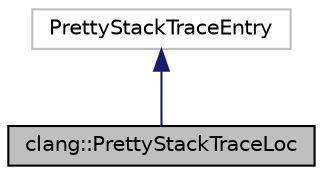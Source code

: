digraph "clang::PrettyStackTraceLoc"
{
 // LATEX_PDF_SIZE
  bgcolor="transparent";
  edge [fontname="Helvetica",fontsize="10",labelfontname="Helvetica",labelfontsize="10"];
  node [fontname="Helvetica",fontsize="10",shape=record];
  Node1 [label="clang::PrettyStackTraceLoc",height=0.2,width=0.4,color="black", fillcolor="grey75", style="filled", fontcolor="black",tooltip="If a crash happens while one of these objects are live, the message is printed out along with the spe..."];
  Node2 -> Node1 [dir="back",color="midnightblue",fontsize="10",style="solid",fontname="Helvetica"];
  Node2 [label="PrettyStackTraceEntry",height=0.2,width=0.4,color="grey75",tooltip=" "];
}
